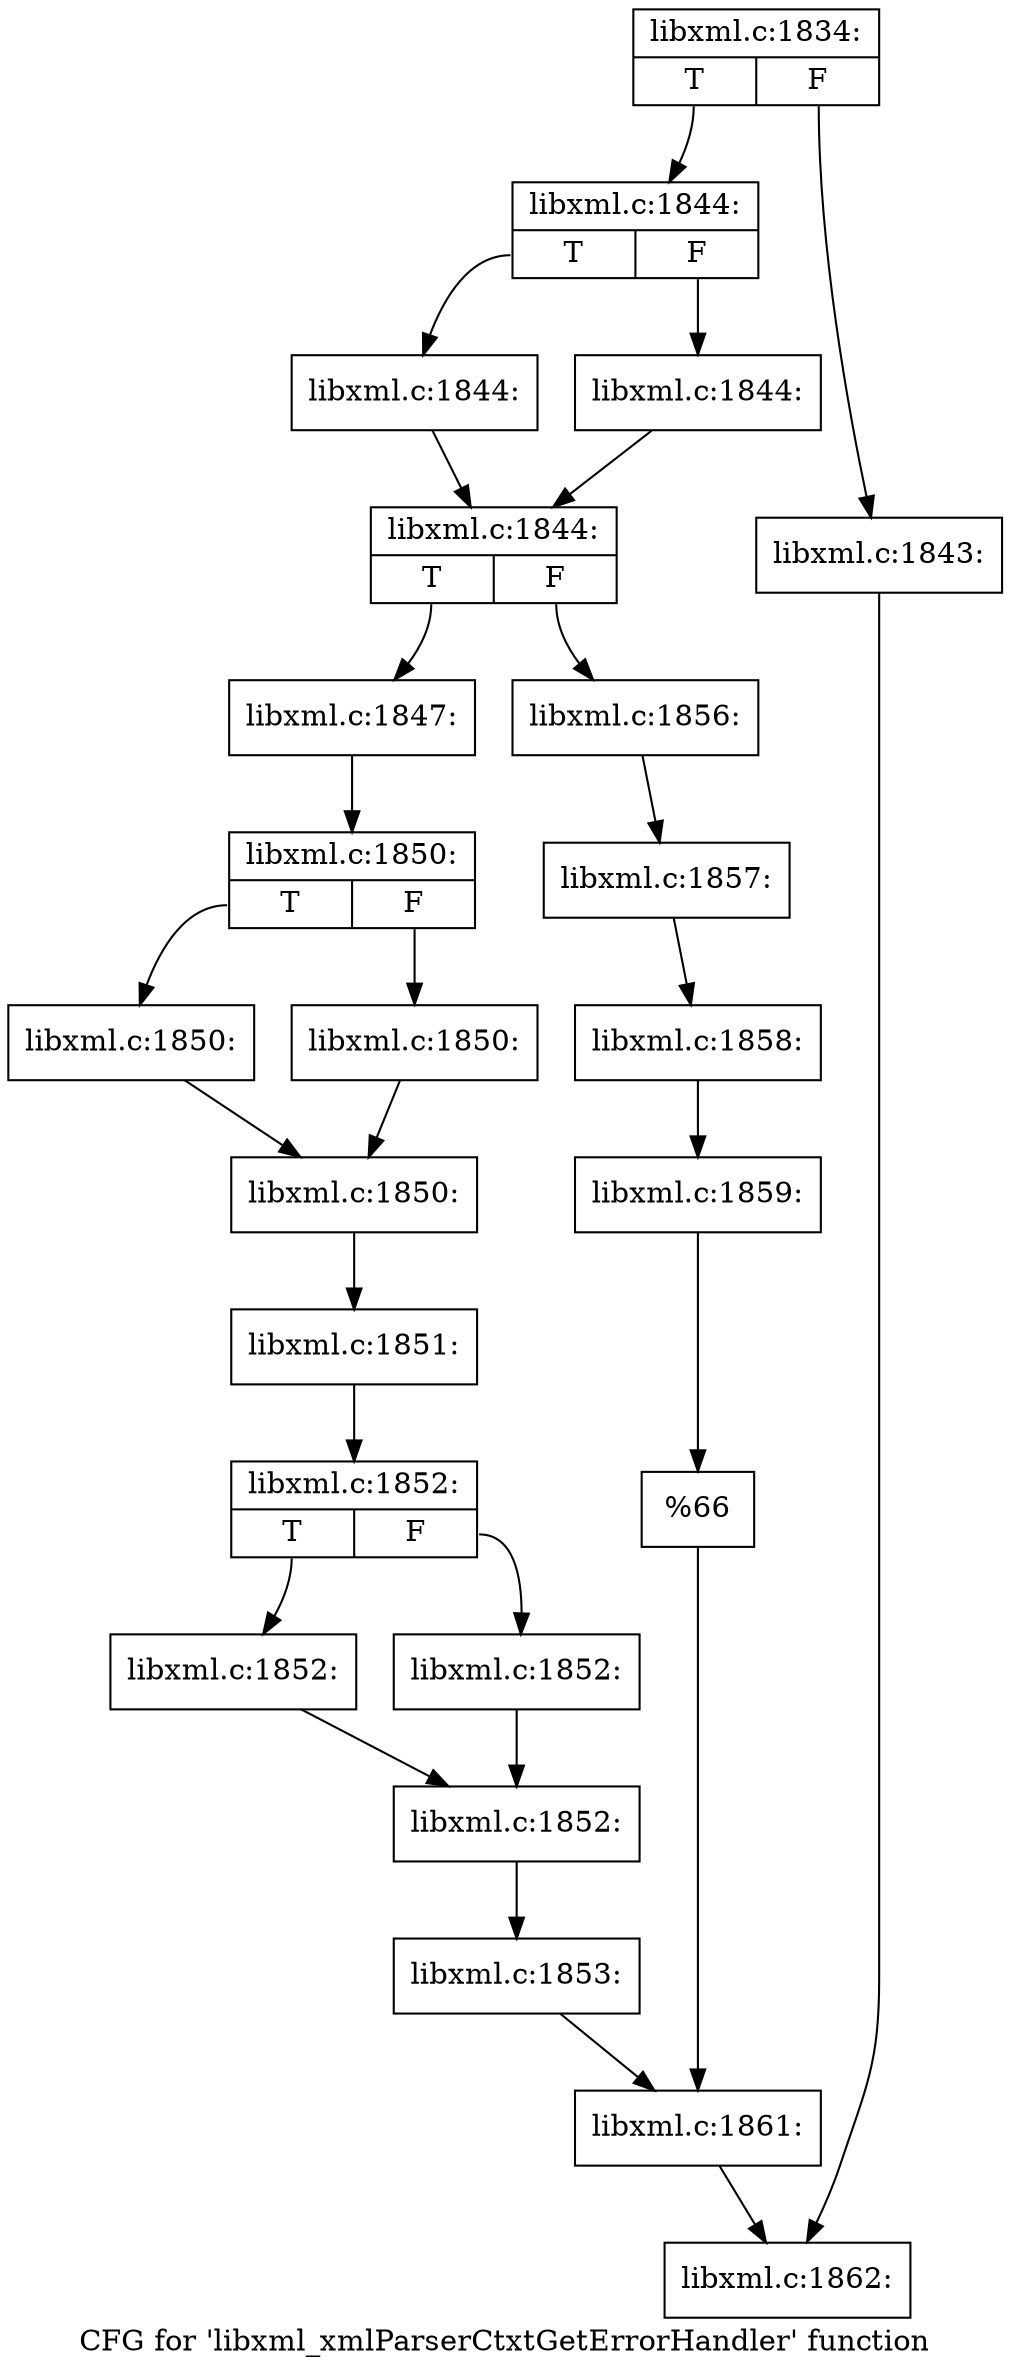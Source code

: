 digraph "CFG for 'libxml_xmlParserCtxtGetErrorHandler' function" {
	label="CFG for 'libxml_xmlParserCtxtGetErrorHandler' function";

	Node0x567f710 [shape=record,label="{libxml.c:1834:|{<s0>T|<s1>F}}"];
	Node0x567f710:s0 -> Node0x5680be0;
	Node0x567f710:s1 -> Node0x5680b90;
	Node0x5680b90 [shape=record,label="{libxml.c:1843:}"];
	Node0x5680b90 -> Node0x567e630;
	Node0x5680be0 [shape=record,label="{libxml.c:1844:|{<s0>T|<s1>F}}"];
	Node0x5680be0:s0 -> Node0x5681410;
	Node0x5680be0:s1 -> Node0x5681460;
	Node0x5681410 [shape=record,label="{libxml.c:1844:}"];
	Node0x5681410 -> Node0x56814b0;
	Node0x5681460 [shape=record,label="{libxml.c:1844:}"];
	Node0x5681460 -> Node0x56814b0;
	Node0x56814b0 [shape=record,label="{libxml.c:1844:|{<s0>T|<s1>F}}"];
	Node0x56814b0:s0 -> Node0x5681c10;
	Node0x56814b0:s1 -> Node0x5681cb0;
	Node0x5681c10 [shape=record,label="{libxml.c:1847:}"];
	Node0x5681c10 -> Node0x5682810;
	Node0x5682810 [shape=record,label="{libxml.c:1850:|{<s0>T|<s1>F}}"];
	Node0x5682810:s0 -> Node0x5682ab0;
	Node0x5682810:s1 -> Node0x5682b50;
	Node0x5682ab0 [shape=record,label="{libxml.c:1850:}"];
	Node0x5682ab0 -> Node0x5682b00;
	Node0x5682b50 [shape=record,label="{libxml.c:1850:}"];
	Node0x5682b50 -> Node0x5682b00;
	Node0x5682b00 [shape=record,label="{libxml.c:1850:}"];
	Node0x5682b00 -> Node0x5682770;
	Node0x5682770 [shape=record,label="{libxml.c:1851:}"];
	Node0x5682770 -> Node0x56835b0;
	Node0x56835b0 [shape=record,label="{libxml.c:1852:|{<s0>T|<s1>F}}"];
	Node0x56835b0:s0 -> Node0x5683850;
	Node0x56835b0:s1 -> Node0x56838f0;
	Node0x5683850 [shape=record,label="{libxml.c:1852:}"];
	Node0x5683850 -> Node0x56838a0;
	Node0x56838f0 [shape=record,label="{libxml.c:1852:}"];
	Node0x56838f0 -> Node0x56838a0;
	Node0x56838a0 [shape=record,label="{libxml.c:1852:}"];
	Node0x56838a0 -> Node0x56827c0;
	Node0x56827c0 [shape=record,label="{libxml.c:1853:}"];
	Node0x56827c0 -> Node0x5681c60;
	Node0x5681cb0 [shape=record,label="{libxml.c:1856:}"];
	Node0x5681cb0 -> Node0x533cb90;
	Node0x533cb90 [shape=record,label="{libxml.c:1857:}"];
	Node0x533cb90 -> Node0x533caf0;
	Node0x533caf0 [shape=record,label="{libxml.c:1858:}"];
	Node0x533caf0 -> Node0x533d180;
	Node0x533d180 [shape=record,label="{libxml.c:1859:}"];
	Node0x533d180 -> Node0x533cb40;
	Node0x533cb40 [shape=record,label="{%66}"];
	Node0x533cb40 -> Node0x5681c60;
	Node0x5681c60 [shape=record,label="{libxml.c:1861:}"];
	Node0x5681c60 -> Node0x567e630;
	Node0x567e630 [shape=record,label="{libxml.c:1862:}"];
}

